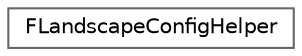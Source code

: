 digraph "Graphical Class Hierarchy"
{
 // INTERACTIVE_SVG=YES
 // LATEX_PDF_SIZE
  bgcolor="transparent";
  edge [fontname=Helvetica,fontsize=10,labelfontname=Helvetica,labelfontsize=10];
  node [fontname=Helvetica,fontsize=10,shape=box,height=0.2,width=0.4];
  rankdir="LR";
  Node0 [id="Node000000",label="FLandscapeConfigHelper",height=0.2,width=0.4,color="grey40", fillcolor="white", style="filled",URL="$d5/d57/classFLandscapeConfigHelper.html",tooltip=" "];
}
